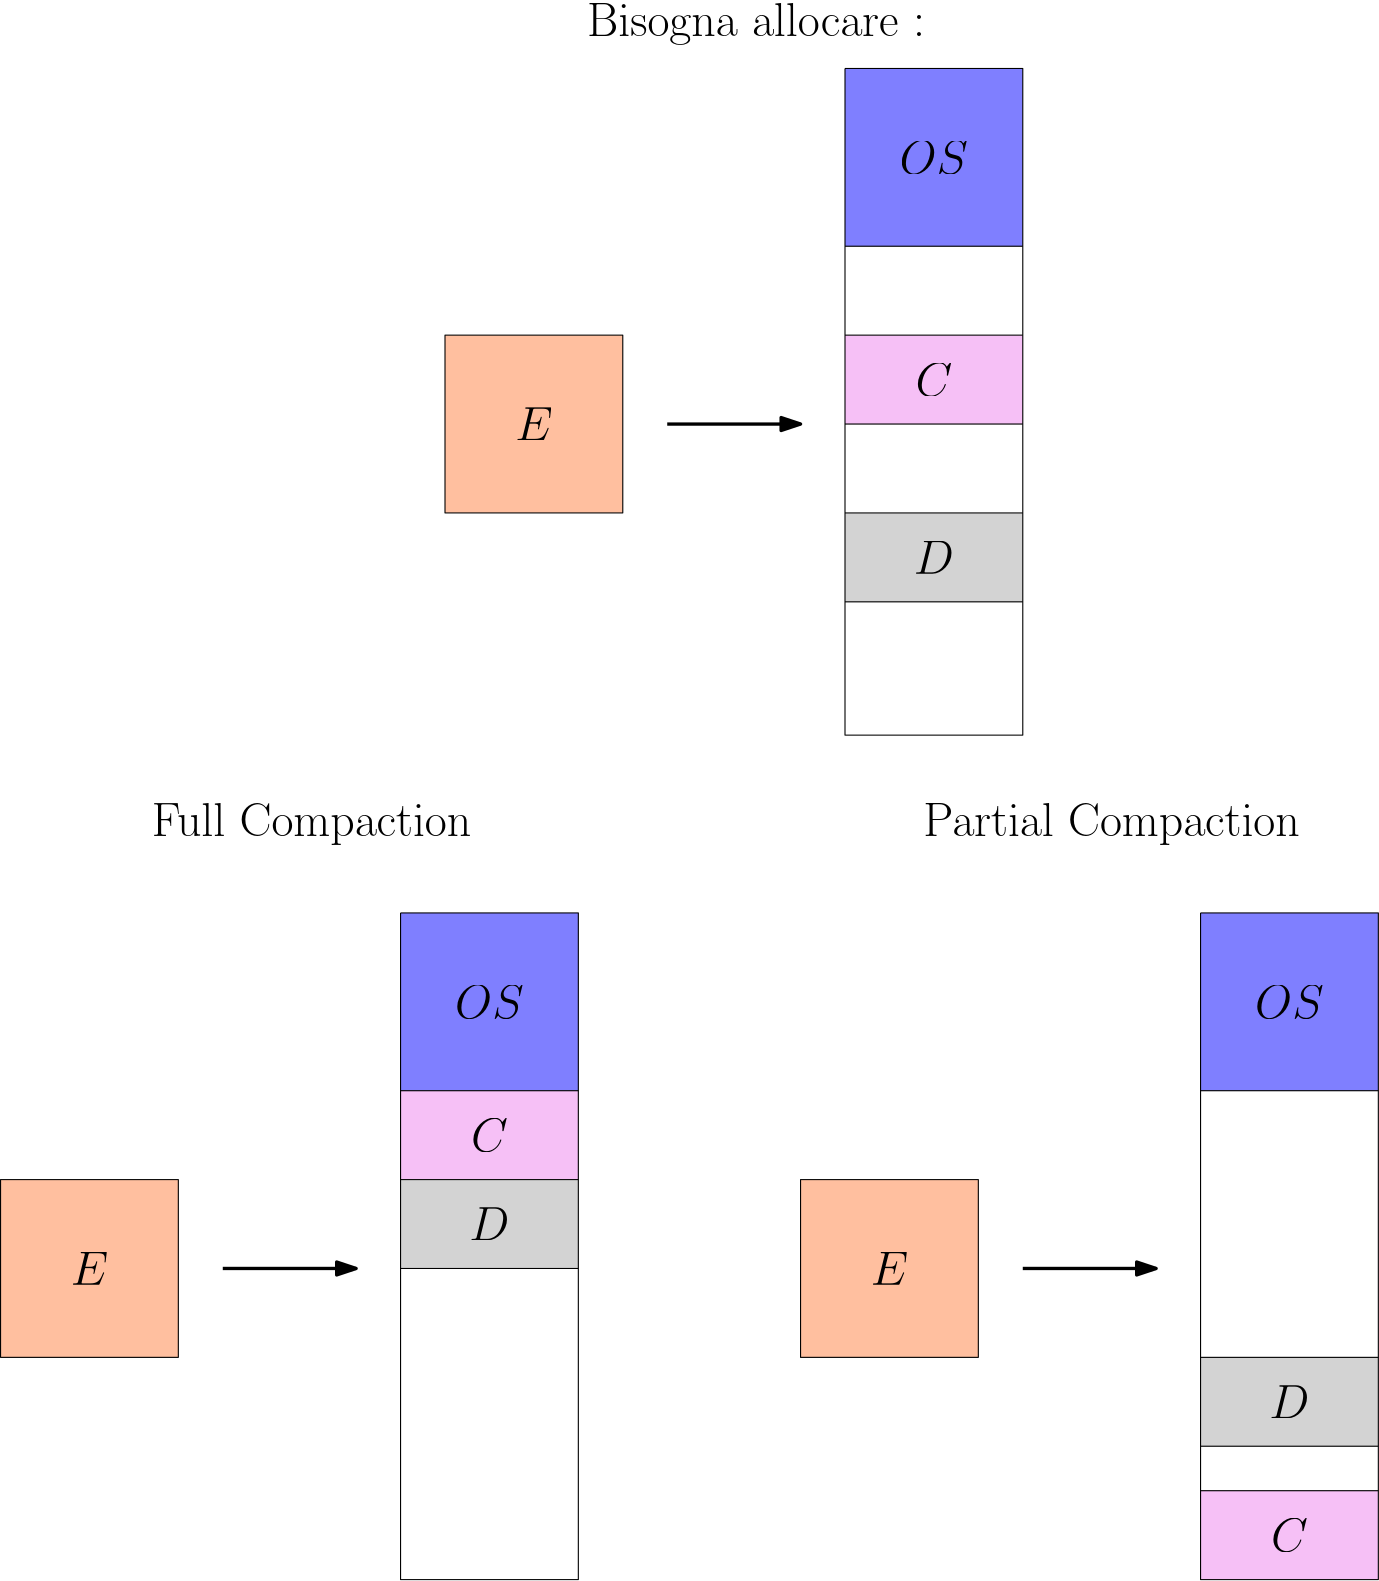 <?xml version="1.0"?>
<!DOCTYPE ipe SYSTEM "ipe.dtd">
<ipe version="70218" creator="Ipe 7.2.28">
<info created="D:20240212184541" modified="D:20240212185427"/>
<ipestyle name="basic">
<symbol name="arrow/arc(spx)">
<path stroke="sym-stroke" fill="sym-stroke" pen="sym-pen">
0 0 m
-1 0.333 l
-1 -0.333 l
h
</path>
</symbol>
<symbol name="arrow/farc(spx)">
<path stroke="sym-stroke" fill="white" pen="sym-pen">
0 0 m
-1 0.333 l
-1 -0.333 l
h
</path>
</symbol>
<symbol name="arrow/ptarc(spx)">
<path stroke="sym-stroke" fill="sym-stroke" pen="sym-pen">
0 0 m
-1 0.333 l
-0.8 0 l
-1 -0.333 l
h
</path>
</symbol>
<symbol name="arrow/fptarc(spx)">
<path stroke="sym-stroke" fill="white" pen="sym-pen">
0 0 m
-1 0.333 l
-0.8 0 l
-1 -0.333 l
h
</path>
</symbol>
<symbol name="mark/circle(sx)" transformations="translations">
<path fill="sym-stroke">
0.6 0 0 0.6 0 0 e
0.4 0 0 0.4 0 0 e
</path>
</symbol>
<symbol name="mark/disk(sx)" transformations="translations">
<path fill="sym-stroke">
0.6 0 0 0.6 0 0 e
</path>
</symbol>
<symbol name="mark/fdisk(sfx)" transformations="translations">
<group>
<path fill="sym-fill">
0.5 0 0 0.5 0 0 e
</path>
<path fill="sym-stroke" fillrule="eofill">
0.6 0 0 0.6 0 0 e
0.4 0 0 0.4 0 0 e
</path>
</group>
</symbol>
<symbol name="mark/box(sx)" transformations="translations">
<path fill="sym-stroke" fillrule="eofill">
-0.6 -0.6 m
0.6 -0.6 l
0.6 0.6 l
-0.6 0.6 l
h
-0.4 -0.4 m
0.4 -0.4 l
0.4 0.4 l
-0.4 0.4 l
h
</path>
</symbol>
<symbol name="mark/square(sx)" transformations="translations">
<path fill="sym-stroke">
-0.6 -0.6 m
0.6 -0.6 l
0.6 0.6 l
-0.6 0.6 l
h
</path>
</symbol>
<symbol name="mark/fsquare(sfx)" transformations="translations">
<group>
<path fill="sym-fill">
-0.5 -0.5 m
0.5 -0.5 l
0.5 0.5 l
-0.5 0.5 l
h
</path>
<path fill="sym-stroke" fillrule="eofill">
-0.6 -0.6 m
0.6 -0.6 l
0.6 0.6 l
-0.6 0.6 l
h
-0.4 -0.4 m
0.4 -0.4 l
0.4 0.4 l
-0.4 0.4 l
h
</path>
</group>
</symbol>
<symbol name="mark/cross(sx)" transformations="translations">
<group>
<path fill="sym-stroke">
-0.43 -0.57 m
0.57 0.43 l
0.43 0.57 l
-0.57 -0.43 l
h
</path>
<path fill="sym-stroke">
-0.43 0.57 m
0.57 -0.43 l
0.43 -0.57 l
-0.57 0.43 l
h
</path>
</group>
</symbol>
<symbol name="arrow/fnormal(spx)">
<path stroke="sym-stroke" fill="white" pen="sym-pen">
0 0 m
-1 0.333 l
-1 -0.333 l
h
</path>
</symbol>
<symbol name="arrow/pointed(spx)">
<path stroke="sym-stroke" fill="sym-stroke" pen="sym-pen">
0 0 m
-1 0.333 l
-0.8 0 l
-1 -0.333 l
h
</path>
</symbol>
<symbol name="arrow/fpointed(spx)">
<path stroke="sym-stroke" fill="white" pen="sym-pen">
0 0 m
-1 0.333 l
-0.8 0 l
-1 -0.333 l
h
</path>
</symbol>
<symbol name="arrow/linear(spx)">
<path stroke="sym-stroke" pen="sym-pen">
-1 0.333 m
0 0 l
-1 -0.333 l
</path>
</symbol>
<symbol name="arrow/fdouble(spx)">
<path stroke="sym-stroke" fill="white" pen="sym-pen">
0 0 m
-1 0.333 l
-1 -0.333 l
h
-1 0 m
-2 0.333 l
-2 -0.333 l
h
</path>
</symbol>
<symbol name="arrow/double(spx)">
<path stroke="sym-stroke" fill="sym-stroke" pen="sym-pen">
0 0 m
-1 0.333 l
-1 -0.333 l
h
-1 0 m
-2 0.333 l
-2 -0.333 l
h
</path>
</symbol>
<symbol name="arrow/mid-normal(spx)">
<path stroke="sym-stroke" fill="sym-stroke" pen="sym-pen">
0.5 0 m
-0.5 0.333 l
-0.5 -0.333 l
h
</path>
</symbol>
<symbol name="arrow/mid-fnormal(spx)">
<path stroke="sym-stroke" fill="white" pen="sym-pen">
0.5 0 m
-0.5 0.333 l
-0.5 -0.333 l
h
</path>
</symbol>
<symbol name="arrow/mid-pointed(spx)">
<path stroke="sym-stroke" fill="sym-stroke" pen="sym-pen">
0.5 0 m
-0.5 0.333 l
-0.3 0 l
-0.5 -0.333 l
h
</path>
</symbol>
<symbol name="arrow/mid-fpointed(spx)">
<path stroke="sym-stroke" fill="white" pen="sym-pen">
0.5 0 m
-0.5 0.333 l
-0.3 0 l
-0.5 -0.333 l
h
</path>
</symbol>
<symbol name="arrow/mid-double(spx)">
<path stroke="sym-stroke" fill="sym-stroke" pen="sym-pen">
1 0 m
0 0.333 l
0 -0.333 l
h
0 0 m
-1 0.333 l
-1 -0.333 l
h
</path>
</symbol>
<symbol name="arrow/mid-fdouble(spx)">
<path stroke="sym-stroke" fill="white" pen="sym-pen">
1 0 m
0 0.333 l
0 -0.333 l
h
0 0 m
-1 0.333 l
-1 -0.333 l
h
</path>
</symbol>
<anglesize name="22.5 deg" value="22.5"/>
<anglesize name="30 deg" value="30"/>
<anglesize name="45 deg" value="45"/>
<anglesize name="60 deg" value="60"/>
<anglesize name="90 deg" value="90"/>
<arrowsize name="large" value="10"/>
<arrowsize name="small" value="5"/>
<arrowsize name="tiny" value="3"/>
<color name="blue" value="0 0 1"/>
<color name="brown" value="0.647 0.165 0.165"/>
<color name="darkblue" value="0 0 0.545"/>
<color name="darkcyan" value="0 0.545 0.545"/>
<color name="darkgray" value="0.663"/>
<color name="darkgreen" value="0 0.392 0"/>
<color name="darkmagenta" value="0.545 0 0.545"/>
<color name="darkorange" value="1 0.549 0"/>
<color name="darkred" value="0.545 0 0"/>
<color name="gold" value="1 0.843 0"/>
<color name="gray" value="0.745"/>
<color name="green" value="0 1 0"/>
<color name="lightblue" value="0.678 0.847 0.902"/>
<color name="lightcyan" value="0.878 1 1"/>
<color name="lightgray" value="0.827"/>
<color name="lightgreen" value="0.565 0.933 0.565"/>
<color name="lightyellow" value="1 1 0.878"/>
<color name="navy" value="0 0 0.502"/>
<color name="orange" value="1 0.647 0"/>
<color name="pink" value="1 0.753 0.796"/>
<color name="purple" value="0.627 0.125 0.941"/>
<color name="red" value="1 0 0"/>
<color name="seagreen" value="0.18 0.545 0.341"/>
<color name="turquoise" value="0.251 0.878 0.816"/>
<color name="violet" value="0.933 0.51 0.933"/>
<color name="yellow" value="1 1 0"/>
<dashstyle name="dash dot dotted" value="[4 2 1 2 1 2] 0"/>
<dashstyle name="dash dotted" value="[4 2 1 2] 0"/>
<dashstyle name="dashed" value="[4] 0"/>
<dashstyle name="dotted" value="[1 3] 0"/>
<gridsize name="10 pts (~3.5 mm)" value="10"/>
<gridsize name="14 pts (~5 mm)" value="14"/>
<gridsize name="16 pts (~6 mm)" value="16"/>
<gridsize name="20 pts (~7 mm)" value="20"/>
<gridsize name="28 pts (~10 mm)" value="28"/>
<gridsize name="32 pts (~12 mm)" value="32"/>
<gridsize name="4 pts" value="4"/>
<gridsize name="56 pts (~20 mm)" value="56"/>
<gridsize name="8 pts (~3 mm)" value="8"/>
<opacity name="10%" value="0.1"/>
<opacity name="30%" value="0.3"/>
<opacity name="50%" value="0.5"/>
<opacity name="75%" value="0.75"/>
<pen name="fat" value="1.2"/>
<pen name="heavier" value="0.8"/>
<pen name="ultrafat" value="2"/>
<symbolsize name="large" value="5"/>
<symbolsize name="small" value="2"/>
<symbolsize name="tiny" value="1.1"/>
<textsize name="Huge" value="\Huge"/>
<textsize name="LARGE" value="\LARGE"/>
<textsize name="Large" value="\Large"/>
<textsize name="footnote" value="\footnotesize"/>
<textsize name="huge" value="\huge"/>
<textsize name="large" value="\large"/>
<textsize name="script" value="\scriptsize"/>
<textsize name="small" value="\small"/>
<textsize name="tiny" value="\tiny"/>
<textstyle name="center" begin="\begin{center}" end="\end{center}"/>
<textstyle name="item" begin="\begin{itemize}\item{}" end="\end{itemize}"/>
<textstyle name="itemize" begin="\begin{itemize}" end="\end{itemize}"/>
<tiling name="falling" angle="-60" step="4" width="1"/>
<tiling name="rising" angle="30" step="4" width="1"/>
</ipestyle>
<page>
<layer name="alpha"/>
<view layers="alpha" active="alpha"/>
<text layer="alpha" matrix="1 0 0 1 176 32" transformations="translations" pos="112 784" stroke="black" type="label" width="121.741" height="11.954" depth="3.35" halign="center" valign="center" size="LARGE">Bisogna allocare :</text>
<path matrix="1 0 0 1 -64 0" fill="blue" opacity="50%" stroke-opacity="opaque">
384 800 m
384 736 l
448 736 l
448 800 l
h
</path>
<path matrix="1 0 0 1 -64 0" fill="violet" opacity="50%" stroke-opacity="opaque">
384 704 m
384 672 l
448 672 l
448 704 l
h
</path>
<path matrix="1 0 0 1 -64 0" fill="darkgray" opacity="50%" stroke-opacity="opaque">
384 640 m
384 608 l
448 608 l
448 640 l
h
</path>
<path matrix="1 0 0 1 -64 0" stroke="black" opacity="50%" stroke-opacity="opaque">
384 800 m
384 560 l
448 560 l
448 800 l
384 800 l
</path>
<path matrix="1 0 0 1 -64 0" stroke="black" opacity="50%" stroke-opacity="opaque">
384 736 m
448 736 l
</path>
<path matrix="1 0 0 1 -64 0" stroke="black" opacity="50%" stroke-opacity="opaque">
384 704 m
448 704 l
</path>
<path matrix="1 0 0 1 -64 0" stroke="black" opacity="50%" stroke-opacity="opaque">
384 640 m
448 640 l
</path>
<path matrix="1 0 0 1 -64 0" stroke="black" opacity="50%" stroke-opacity="opaque">
384 608 m
448 608 l
</path>
<text matrix="1 0 0 1 240 -16" transformations="translations" pos="112 784" stroke="black" type="label" width="24.72" height="11.764" depth="0" halign="center" valign="center" size="LARGE" style="math">OS</text>
<text matrix="1 0 0 1 240 -96" transformations="translations" pos="112 784" stroke="black" type="label" width="13.296" height="11.764" depth="0" halign="center" valign="center" size="LARGE" style="math">C</text>
<text matrix="1 0 0 1 240 -160" transformations="translations" pos="112 784" stroke="black" type="label" width="14.464" height="11.764" depth="0" halign="center" valign="center" size="LARGE" style="math">D</text>
<path matrix="1 0 0 1 -64 0" stroke="black" opacity="50%" stroke-opacity="opaque">
384 672 m
448 672 l
448 672 l
</path>
<path matrix="1 0 0 1 -64 0" stroke="black" pen="fat" arrow="normal/normal" opacity="50%" stroke-opacity="opaque">
320 672 m
368 672 l
</path>
<text matrix="1 0 0 1 16 -256" transformations="translations" pos="112 784" stroke="black" type="label" width="115.053" height="11.954" depth="3.35" halign="center" valign="center" size="LARGE">Full Compaction</text>
<path matrix="1 0 0 1 -224 -304" fill="blue" opacity="50%" stroke-opacity="opaque">
384 800 m
384 736 l
448 736 l
448 800 l
h
</path>
<path matrix="1 0 0 1 -224 -272" fill="violet" opacity="50%" stroke-opacity="opaque">
384 704 m
384 672 l
448 672 l
448 704 l
h
</path>
<path matrix="1 0 0 1 -224 -240" fill="darkgray" opacity="50%" stroke-opacity="opaque">
384 640 m
384 608 l
448 608 l
448 640 l
h
</path>
<path matrix="1 0 0 1 -224 -304" stroke="black" opacity="50%" stroke-opacity="opaque">
384 800 m
384 560 l
448 560 l
448 800 l
384 800 l
</path>
<path matrix="1 0 0 1 -224 -304" stroke="black" opacity="50%" stroke-opacity="opaque">
384 736 m
448 736 l
</path>
<path matrix="1 0 0 1 -224 -240" stroke="black" opacity="50%" stroke-opacity="opaque">
384 640 m
448 640 l
</path>
<path matrix="1 0 0 1 -224 -240" stroke="black" opacity="50%" stroke-opacity="opaque">
384 608 m
448 608 l
</path>
<text matrix="1 0 0 1 80 -320" transformations="translations" pos="112 784" stroke="black" type="label" width="24.72" height="11.764" depth="0" halign="center" valign="center" size="LARGE" style="math">OS</text>
<text matrix="1 0 0 1 80 -368" transformations="translations" pos="112 784" stroke="black" type="label" width="13.296" height="11.764" depth="0" halign="center" valign="center" size="LARGE" style="math">C</text>
<text matrix="1 0 0 1 80 -400" transformations="translations" pos="112 784" stroke="black" type="label" width="14.464" height="11.764" depth="0" halign="center" valign="center" size="LARGE" style="math">D</text>
<path matrix="1 0 0 1 -224 -304" stroke="black" pen="fat" arrow="normal/normal" opacity="50%" stroke-opacity="opaque">
320 672 m
368 672 l
</path>
<text matrix="1 0 0 1 304 -256" transformations="translations" pos="112 784" stroke="black" type="label" width="135.591" height="11.954" depth="3.35" halign="center" valign="center" size="LARGE">Partial Compaction</text>
<path matrix="1 0 0 1 64 -304" fill="blue" opacity="50%" stroke-opacity="opaque">
384 800 m
384 736 l
448 736 l
448 800 l
h
</path>
<path matrix="1 0 0 1 64 -416" fill="violet" opacity="50%" stroke-opacity="opaque">
384 704 m
384 672 l
448 672 l
448 704 l
h
</path>
<path matrix="1 0 0 1 64 -304" fill="darkgray" opacity="50%" stroke-opacity="opaque">
384 640 m
384 608 l
448 608 l
448 640 l
h
</path>
<path matrix="1 0 0 1 64 -304" stroke="black" opacity="50%" stroke-opacity="opaque">
384 800 m
384 560 l
448 560 l
448 800 l
384 800 l
</path>
<path matrix="1 0 0 1 64 -304" stroke="black" opacity="50%" stroke-opacity="opaque">
384 736 m
448 736 l
</path>
<path matrix="1 0 0 1 64 -416" stroke="black" opacity="50%" stroke-opacity="opaque">
384 704 m
448 704 l
</path>
<path matrix="1 0 0 1 64 -304" stroke="black" opacity="50%" stroke-opacity="opaque">
384 640 m
448 640 l
</path>
<path matrix="1 0 0 1 64 -304" stroke="black" opacity="50%" stroke-opacity="opaque">
384 608 m
448 608 l
</path>
<text matrix="1 0 0 1 368 -320" transformations="translations" pos="112 784" stroke="black" type="label" width="24.72" height="11.764" depth="0" halign="center" valign="center" size="LARGE" style="math">OS</text>
<text matrix="1 0 0 1 368 -512" transformations="translations" pos="112 784" stroke="black" type="label" width="13.296" height="11.764" depth="0" halign="center" valign="center" size="LARGE" style="math">C</text>
<text matrix="1 0 0 1 368 -464" transformations="translations" pos="112 784" stroke="black" type="label" width="14.464" height="11.764" depth="0" halign="center" valign="center" size="LARGE" style="math">D</text>
<path matrix="1 0 0 1 64 -304" stroke="black" pen="fat" arrow="normal/normal" opacity="50%" stroke-opacity="opaque">
320 672 m
368 672 l
</path>
<path matrix="1 0 0 1 -64 0" stroke="black" fill="1 0.502 0.251" opacity="50%" stroke-opacity="opaque">
240 704 m
240 640 l
304 640 l
304 704 l
h
</path>
<path matrix="1 0 0 1 64 -304" stroke="black" fill="1 0.502 0.251" opacity="50%" stroke-opacity="opaque">
240 704 m
240 640 l
304 640 l
304 704 l
h
</path>
<path matrix="1 0 0 1 -224 -304" stroke="black" fill="1 0.502 0.251" opacity="50%" stroke-opacity="opaque">
240 704 m
240 640 l
304 640 l
304 704 l
h
</path>
<text matrix="1 0 0 1 96 -112" transformations="translations" pos="112 784" stroke="black" type="label" width="13.487" height="11.764" depth="0" halign="center" valign="center" size="LARGE" style="math">E</text>
<text matrix="1 0 0 1 -64 -416" transformations="translations" pos="112 784" stroke="black" type="label" width="13.487" height="11.764" depth="0" halign="center" valign="center" size="LARGE" style="math">E</text>
<text matrix="1 0 0 1 224 -416" transformations="translations" pos="112 784" stroke="black" type="label" width="13.487" height="11.764" depth="0" halign="center" valign="center" size="LARGE" style="math">E </text>
</page>
</ipe>

